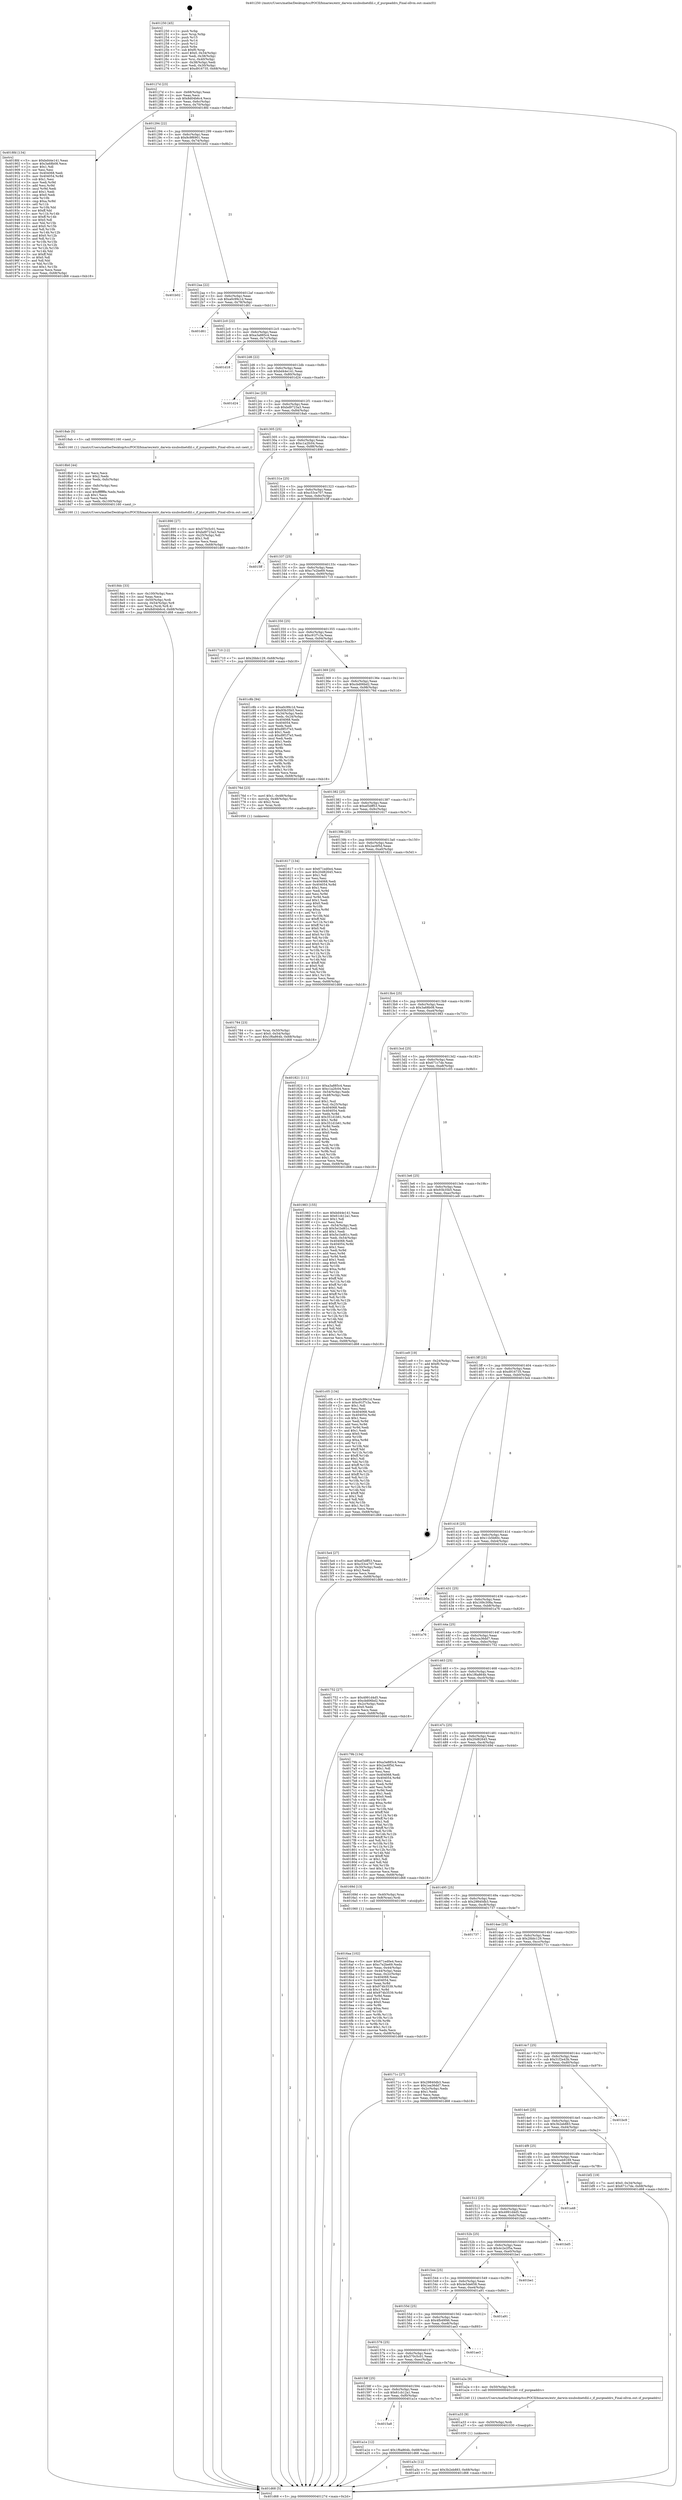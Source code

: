 digraph "0x401250" {
  label = "0x401250 (/mnt/c/Users/mathe/Desktop/tcc/POCII/binaries/extr_darwin-xnubsdnetdlil.c_if_purgeaddrs_Final-ollvm.out::main(0))"
  labelloc = "t"
  node[shape=record]

  Entry [label="",width=0.3,height=0.3,shape=circle,fillcolor=black,style=filled]
  "0x40127d" [label="{
     0x40127d [23]\l
     | [instrs]\l
     &nbsp;&nbsp;0x40127d \<+3\>: mov -0x68(%rbp),%eax\l
     &nbsp;&nbsp;0x401280 \<+2\>: mov %eax,%ecx\l
     &nbsp;&nbsp;0x401282 \<+6\>: sub $0x8d04b6c4,%ecx\l
     &nbsp;&nbsp;0x401288 \<+3\>: mov %eax,-0x6c(%rbp)\l
     &nbsp;&nbsp;0x40128b \<+3\>: mov %ecx,-0x70(%rbp)\l
     &nbsp;&nbsp;0x40128e \<+6\>: je 00000000004018fd \<main+0x6ad\>\l
  }"]
  "0x4018fd" [label="{
     0x4018fd [134]\l
     | [instrs]\l
     &nbsp;&nbsp;0x4018fd \<+5\>: mov $0xbd44e141,%eax\l
     &nbsp;&nbsp;0x401902 \<+5\>: mov $0x3a68b08,%ecx\l
     &nbsp;&nbsp;0x401907 \<+2\>: mov $0x1,%dl\l
     &nbsp;&nbsp;0x401909 \<+2\>: xor %esi,%esi\l
     &nbsp;&nbsp;0x40190b \<+7\>: mov 0x404068,%edi\l
     &nbsp;&nbsp;0x401912 \<+8\>: mov 0x404054,%r8d\l
     &nbsp;&nbsp;0x40191a \<+3\>: sub $0x1,%esi\l
     &nbsp;&nbsp;0x40191d \<+3\>: mov %edi,%r9d\l
     &nbsp;&nbsp;0x401920 \<+3\>: add %esi,%r9d\l
     &nbsp;&nbsp;0x401923 \<+4\>: imul %r9d,%edi\l
     &nbsp;&nbsp;0x401927 \<+3\>: and $0x1,%edi\l
     &nbsp;&nbsp;0x40192a \<+3\>: cmp $0x0,%edi\l
     &nbsp;&nbsp;0x40192d \<+4\>: sete %r10b\l
     &nbsp;&nbsp;0x401931 \<+4\>: cmp $0xa,%r8d\l
     &nbsp;&nbsp;0x401935 \<+4\>: setl %r11b\l
     &nbsp;&nbsp;0x401939 \<+3\>: mov %r10b,%bl\l
     &nbsp;&nbsp;0x40193c \<+3\>: xor $0xff,%bl\l
     &nbsp;&nbsp;0x40193f \<+3\>: mov %r11b,%r14b\l
     &nbsp;&nbsp;0x401942 \<+4\>: xor $0xff,%r14b\l
     &nbsp;&nbsp;0x401946 \<+3\>: xor $0x0,%dl\l
     &nbsp;&nbsp;0x401949 \<+3\>: mov %bl,%r15b\l
     &nbsp;&nbsp;0x40194c \<+4\>: and $0x0,%r15b\l
     &nbsp;&nbsp;0x401950 \<+3\>: and %dl,%r10b\l
     &nbsp;&nbsp;0x401953 \<+3\>: mov %r14b,%r12b\l
     &nbsp;&nbsp;0x401956 \<+4\>: and $0x0,%r12b\l
     &nbsp;&nbsp;0x40195a \<+3\>: and %dl,%r11b\l
     &nbsp;&nbsp;0x40195d \<+3\>: or %r10b,%r15b\l
     &nbsp;&nbsp;0x401960 \<+3\>: or %r11b,%r12b\l
     &nbsp;&nbsp;0x401963 \<+3\>: xor %r12b,%r15b\l
     &nbsp;&nbsp;0x401966 \<+3\>: or %r14b,%bl\l
     &nbsp;&nbsp;0x401969 \<+3\>: xor $0xff,%bl\l
     &nbsp;&nbsp;0x40196c \<+3\>: or $0x0,%dl\l
     &nbsp;&nbsp;0x40196f \<+2\>: and %dl,%bl\l
     &nbsp;&nbsp;0x401971 \<+3\>: or %bl,%r15b\l
     &nbsp;&nbsp;0x401974 \<+4\>: test $0x1,%r15b\l
     &nbsp;&nbsp;0x401978 \<+3\>: cmovne %ecx,%eax\l
     &nbsp;&nbsp;0x40197b \<+3\>: mov %eax,-0x68(%rbp)\l
     &nbsp;&nbsp;0x40197e \<+5\>: jmp 0000000000401d68 \<main+0xb18\>\l
  }"]
  "0x401294" [label="{
     0x401294 [22]\l
     | [instrs]\l
     &nbsp;&nbsp;0x401294 \<+5\>: jmp 0000000000401299 \<main+0x49\>\l
     &nbsp;&nbsp;0x401299 \<+3\>: mov -0x6c(%rbp),%eax\l
     &nbsp;&nbsp;0x40129c \<+5\>: sub $0x9c9f6901,%eax\l
     &nbsp;&nbsp;0x4012a1 \<+3\>: mov %eax,-0x74(%rbp)\l
     &nbsp;&nbsp;0x4012a4 \<+6\>: je 0000000000401b02 \<main+0x8b2\>\l
  }"]
  Exit [label="",width=0.3,height=0.3,shape=circle,fillcolor=black,style=filled,peripheries=2]
  "0x401b02" [label="{
     0x401b02\l
  }", style=dashed]
  "0x4012aa" [label="{
     0x4012aa [22]\l
     | [instrs]\l
     &nbsp;&nbsp;0x4012aa \<+5\>: jmp 00000000004012af \<main+0x5f\>\l
     &nbsp;&nbsp;0x4012af \<+3\>: mov -0x6c(%rbp),%eax\l
     &nbsp;&nbsp;0x4012b2 \<+5\>: sub $0xa0c99c1d,%eax\l
     &nbsp;&nbsp;0x4012b7 \<+3\>: mov %eax,-0x78(%rbp)\l
     &nbsp;&nbsp;0x4012ba \<+6\>: je 0000000000401d61 \<main+0xb11\>\l
  }"]
  "0x401a3c" [label="{
     0x401a3c [12]\l
     | [instrs]\l
     &nbsp;&nbsp;0x401a3c \<+7\>: movl $0x3b2eb883,-0x68(%rbp)\l
     &nbsp;&nbsp;0x401a43 \<+5\>: jmp 0000000000401d68 \<main+0xb18\>\l
  }"]
  "0x401d61" [label="{
     0x401d61\l
  }", style=dashed]
  "0x4012c0" [label="{
     0x4012c0 [22]\l
     | [instrs]\l
     &nbsp;&nbsp;0x4012c0 \<+5\>: jmp 00000000004012c5 \<main+0x75\>\l
     &nbsp;&nbsp;0x4012c5 \<+3\>: mov -0x6c(%rbp),%eax\l
     &nbsp;&nbsp;0x4012c8 \<+5\>: sub $0xa3a885c4,%eax\l
     &nbsp;&nbsp;0x4012cd \<+3\>: mov %eax,-0x7c(%rbp)\l
     &nbsp;&nbsp;0x4012d0 \<+6\>: je 0000000000401d18 \<main+0xac8\>\l
  }"]
  "0x401a33" [label="{
     0x401a33 [9]\l
     | [instrs]\l
     &nbsp;&nbsp;0x401a33 \<+4\>: mov -0x50(%rbp),%rdi\l
     &nbsp;&nbsp;0x401a37 \<+5\>: call 0000000000401030 \<free@plt\>\l
     | [calls]\l
     &nbsp;&nbsp;0x401030 \{1\} (unknown)\l
  }"]
  "0x401d18" [label="{
     0x401d18\l
  }", style=dashed]
  "0x4012d6" [label="{
     0x4012d6 [22]\l
     | [instrs]\l
     &nbsp;&nbsp;0x4012d6 \<+5\>: jmp 00000000004012db \<main+0x8b\>\l
     &nbsp;&nbsp;0x4012db \<+3\>: mov -0x6c(%rbp),%eax\l
     &nbsp;&nbsp;0x4012de \<+5\>: sub $0xbd44e141,%eax\l
     &nbsp;&nbsp;0x4012e3 \<+3\>: mov %eax,-0x80(%rbp)\l
     &nbsp;&nbsp;0x4012e6 \<+6\>: je 0000000000401d24 \<main+0xad4\>\l
  }"]
  "0x4015a8" [label="{
     0x4015a8\l
  }", style=dashed]
  "0x401d24" [label="{
     0x401d24\l
  }", style=dashed]
  "0x4012ec" [label="{
     0x4012ec [25]\l
     | [instrs]\l
     &nbsp;&nbsp;0x4012ec \<+5\>: jmp 00000000004012f1 \<main+0xa1\>\l
     &nbsp;&nbsp;0x4012f1 \<+3\>: mov -0x6c(%rbp),%eax\l
     &nbsp;&nbsp;0x4012f4 \<+5\>: sub $0xbd9723a3,%eax\l
     &nbsp;&nbsp;0x4012f9 \<+6\>: mov %eax,-0x84(%rbp)\l
     &nbsp;&nbsp;0x4012ff \<+6\>: je 00000000004018ab \<main+0x65b\>\l
  }"]
  "0x401a1e" [label="{
     0x401a1e [12]\l
     | [instrs]\l
     &nbsp;&nbsp;0x401a1e \<+7\>: movl $0x1f6a864b,-0x68(%rbp)\l
     &nbsp;&nbsp;0x401a25 \<+5\>: jmp 0000000000401d68 \<main+0xb18\>\l
  }"]
  "0x4018ab" [label="{
     0x4018ab [5]\l
     | [instrs]\l
     &nbsp;&nbsp;0x4018ab \<+5\>: call 0000000000401160 \<next_i\>\l
     | [calls]\l
     &nbsp;&nbsp;0x401160 \{1\} (/mnt/c/Users/mathe/Desktop/tcc/POCII/binaries/extr_darwin-xnubsdnetdlil.c_if_purgeaddrs_Final-ollvm.out::next_i)\l
  }"]
  "0x401305" [label="{
     0x401305 [25]\l
     | [instrs]\l
     &nbsp;&nbsp;0x401305 \<+5\>: jmp 000000000040130a \<main+0xba\>\l
     &nbsp;&nbsp;0x40130a \<+3\>: mov -0x6c(%rbp),%eax\l
     &nbsp;&nbsp;0x40130d \<+5\>: sub $0xc1a2fc04,%eax\l
     &nbsp;&nbsp;0x401312 \<+6\>: mov %eax,-0x88(%rbp)\l
     &nbsp;&nbsp;0x401318 \<+6\>: je 0000000000401890 \<main+0x640\>\l
  }"]
  "0x40158f" [label="{
     0x40158f [25]\l
     | [instrs]\l
     &nbsp;&nbsp;0x40158f \<+5\>: jmp 0000000000401594 \<main+0x344\>\l
     &nbsp;&nbsp;0x401594 \<+3\>: mov -0x6c(%rbp),%eax\l
     &nbsp;&nbsp;0x401597 \<+5\>: sub $0x61cb12a1,%eax\l
     &nbsp;&nbsp;0x40159c \<+6\>: mov %eax,-0xf0(%rbp)\l
     &nbsp;&nbsp;0x4015a2 \<+6\>: je 0000000000401a1e \<main+0x7ce\>\l
  }"]
  "0x401890" [label="{
     0x401890 [27]\l
     | [instrs]\l
     &nbsp;&nbsp;0x401890 \<+5\>: mov $0x570c5c01,%eax\l
     &nbsp;&nbsp;0x401895 \<+5\>: mov $0xbd9723a3,%ecx\l
     &nbsp;&nbsp;0x40189a \<+3\>: mov -0x25(%rbp),%dl\l
     &nbsp;&nbsp;0x40189d \<+3\>: test $0x1,%dl\l
     &nbsp;&nbsp;0x4018a0 \<+3\>: cmovne %ecx,%eax\l
     &nbsp;&nbsp;0x4018a3 \<+3\>: mov %eax,-0x68(%rbp)\l
     &nbsp;&nbsp;0x4018a6 \<+5\>: jmp 0000000000401d68 \<main+0xb18\>\l
  }"]
  "0x40131e" [label="{
     0x40131e [25]\l
     | [instrs]\l
     &nbsp;&nbsp;0x40131e \<+5\>: jmp 0000000000401323 \<main+0xd3\>\l
     &nbsp;&nbsp;0x401323 \<+3\>: mov -0x6c(%rbp),%eax\l
     &nbsp;&nbsp;0x401326 \<+5\>: sub $0xc53ce707,%eax\l
     &nbsp;&nbsp;0x40132b \<+6\>: mov %eax,-0x8c(%rbp)\l
     &nbsp;&nbsp;0x401331 \<+6\>: je 00000000004015ff \<main+0x3af\>\l
  }"]
  "0x401a2a" [label="{
     0x401a2a [9]\l
     | [instrs]\l
     &nbsp;&nbsp;0x401a2a \<+4\>: mov -0x50(%rbp),%rdi\l
     &nbsp;&nbsp;0x401a2e \<+5\>: call 0000000000401240 \<if_purgeaddrs\>\l
     | [calls]\l
     &nbsp;&nbsp;0x401240 \{1\} (/mnt/c/Users/mathe/Desktop/tcc/POCII/binaries/extr_darwin-xnubsdnetdlil.c_if_purgeaddrs_Final-ollvm.out::if_purgeaddrs)\l
  }"]
  "0x4015ff" [label="{
     0x4015ff\l
  }", style=dashed]
  "0x401337" [label="{
     0x401337 [25]\l
     | [instrs]\l
     &nbsp;&nbsp;0x401337 \<+5\>: jmp 000000000040133c \<main+0xec\>\l
     &nbsp;&nbsp;0x40133c \<+3\>: mov -0x6c(%rbp),%eax\l
     &nbsp;&nbsp;0x40133f \<+5\>: sub $0xc7e2be69,%eax\l
     &nbsp;&nbsp;0x401344 \<+6\>: mov %eax,-0x90(%rbp)\l
     &nbsp;&nbsp;0x40134a \<+6\>: je 0000000000401710 \<main+0x4c0\>\l
  }"]
  "0x401576" [label="{
     0x401576 [25]\l
     | [instrs]\l
     &nbsp;&nbsp;0x401576 \<+5\>: jmp 000000000040157b \<main+0x32b\>\l
     &nbsp;&nbsp;0x40157b \<+3\>: mov -0x6c(%rbp),%eax\l
     &nbsp;&nbsp;0x40157e \<+5\>: sub $0x570c5c01,%eax\l
     &nbsp;&nbsp;0x401583 \<+6\>: mov %eax,-0xec(%rbp)\l
     &nbsp;&nbsp;0x401589 \<+6\>: je 0000000000401a2a \<main+0x7da\>\l
  }"]
  "0x401710" [label="{
     0x401710 [12]\l
     | [instrs]\l
     &nbsp;&nbsp;0x401710 \<+7\>: movl $0x2fddc129,-0x68(%rbp)\l
     &nbsp;&nbsp;0x401717 \<+5\>: jmp 0000000000401d68 \<main+0xb18\>\l
  }"]
  "0x401350" [label="{
     0x401350 [25]\l
     | [instrs]\l
     &nbsp;&nbsp;0x401350 \<+5\>: jmp 0000000000401355 \<main+0x105\>\l
     &nbsp;&nbsp;0x401355 \<+3\>: mov -0x6c(%rbp),%eax\l
     &nbsp;&nbsp;0x401358 \<+5\>: sub $0xc91f7c3a,%eax\l
     &nbsp;&nbsp;0x40135d \<+6\>: mov %eax,-0x94(%rbp)\l
     &nbsp;&nbsp;0x401363 \<+6\>: je 0000000000401c8b \<main+0xa3b\>\l
  }"]
  "0x401ae3" [label="{
     0x401ae3\l
  }", style=dashed]
  "0x401c8b" [label="{
     0x401c8b [94]\l
     | [instrs]\l
     &nbsp;&nbsp;0x401c8b \<+5\>: mov $0xa0c99c1d,%eax\l
     &nbsp;&nbsp;0x401c90 \<+5\>: mov $0x93b35b5,%ecx\l
     &nbsp;&nbsp;0x401c95 \<+3\>: mov -0x34(%rbp),%edx\l
     &nbsp;&nbsp;0x401c98 \<+3\>: mov %edx,-0x24(%rbp)\l
     &nbsp;&nbsp;0x401c9b \<+7\>: mov 0x404068,%edx\l
     &nbsp;&nbsp;0x401ca2 \<+7\>: mov 0x404054,%esi\l
     &nbsp;&nbsp;0x401ca9 \<+2\>: mov %edx,%edi\l
     &nbsp;&nbsp;0x401cab \<+6\>: add $0xd9f1f7e3,%edi\l
     &nbsp;&nbsp;0x401cb1 \<+3\>: sub $0x1,%edi\l
     &nbsp;&nbsp;0x401cb4 \<+6\>: sub $0xd9f1f7e3,%edi\l
     &nbsp;&nbsp;0x401cba \<+3\>: imul %edi,%edx\l
     &nbsp;&nbsp;0x401cbd \<+3\>: and $0x1,%edx\l
     &nbsp;&nbsp;0x401cc0 \<+3\>: cmp $0x0,%edx\l
     &nbsp;&nbsp;0x401cc3 \<+4\>: sete %r8b\l
     &nbsp;&nbsp;0x401cc7 \<+3\>: cmp $0xa,%esi\l
     &nbsp;&nbsp;0x401cca \<+4\>: setl %r9b\l
     &nbsp;&nbsp;0x401cce \<+3\>: mov %r8b,%r10b\l
     &nbsp;&nbsp;0x401cd1 \<+3\>: and %r9b,%r10b\l
     &nbsp;&nbsp;0x401cd4 \<+3\>: xor %r9b,%r8b\l
     &nbsp;&nbsp;0x401cd7 \<+3\>: or %r8b,%r10b\l
     &nbsp;&nbsp;0x401cda \<+4\>: test $0x1,%r10b\l
     &nbsp;&nbsp;0x401cde \<+3\>: cmovne %ecx,%eax\l
     &nbsp;&nbsp;0x401ce1 \<+3\>: mov %eax,-0x68(%rbp)\l
     &nbsp;&nbsp;0x401ce4 \<+5\>: jmp 0000000000401d68 \<main+0xb18\>\l
  }"]
  "0x401369" [label="{
     0x401369 [25]\l
     | [instrs]\l
     &nbsp;&nbsp;0x401369 \<+5\>: jmp 000000000040136e \<main+0x11e\>\l
     &nbsp;&nbsp;0x40136e \<+3\>: mov -0x6c(%rbp),%eax\l
     &nbsp;&nbsp;0x401371 \<+5\>: sub $0xcbd06bd2,%eax\l
     &nbsp;&nbsp;0x401376 \<+6\>: mov %eax,-0x98(%rbp)\l
     &nbsp;&nbsp;0x40137c \<+6\>: je 000000000040176d \<main+0x51d\>\l
  }"]
  "0x40155d" [label="{
     0x40155d [25]\l
     | [instrs]\l
     &nbsp;&nbsp;0x40155d \<+5\>: jmp 0000000000401562 \<main+0x312\>\l
     &nbsp;&nbsp;0x401562 \<+3\>: mov -0x6c(%rbp),%eax\l
     &nbsp;&nbsp;0x401565 \<+5\>: sub $0x4fb49f46,%eax\l
     &nbsp;&nbsp;0x40156a \<+6\>: mov %eax,-0xe8(%rbp)\l
     &nbsp;&nbsp;0x401570 \<+6\>: je 0000000000401ae3 \<main+0x893\>\l
  }"]
  "0x40176d" [label="{
     0x40176d [23]\l
     | [instrs]\l
     &nbsp;&nbsp;0x40176d \<+7\>: movl $0x1,-0x48(%rbp)\l
     &nbsp;&nbsp;0x401774 \<+4\>: movslq -0x48(%rbp),%rax\l
     &nbsp;&nbsp;0x401778 \<+4\>: shl $0x2,%rax\l
     &nbsp;&nbsp;0x40177c \<+3\>: mov %rax,%rdi\l
     &nbsp;&nbsp;0x40177f \<+5\>: call 0000000000401050 \<malloc@plt\>\l
     | [calls]\l
     &nbsp;&nbsp;0x401050 \{1\} (unknown)\l
  }"]
  "0x401382" [label="{
     0x401382 [25]\l
     | [instrs]\l
     &nbsp;&nbsp;0x401382 \<+5\>: jmp 0000000000401387 \<main+0x137\>\l
     &nbsp;&nbsp;0x401387 \<+3\>: mov -0x6c(%rbp),%eax\l
     &nbsp;&nbsp;0x40138a \<+5\>: sub $0xef3dff53,%eax\l
     &nbsp;&nbsp;0x40138f \<+6\>: mov %eax,-0x9c(%rbp)\l
     &nbsp;&nbsp;0x401395 \<+6\>: je 0000000000401617 \<main+0x3c7\>\l
  }"]
  "0x401a91" [label="{
     0x401a91\l
  }", style=dashed]
  "0x401617" [label="{
     0x401617 [134]\l
     | [instrs]\l
     &nbsp;&nbsp;0x401617 \<+5\>: mov $0x671ed0e4,%eax\l
     &nbsp;&nbsp;0x40161c \<+5\>: mov $0x20d82645,%ecx\l
     &nbsp;&nbsp;0x401621 \<+2\>: mov $0x1,%dl\l
     &nbsp;&nbsp;0x401623 \<+2\>: xor %esi,%esi\l
     &nbsp;&nbsp;0x401625 \<+7\>: mov 0x404068,%edi\l
     &nbsp;&nbsp;0x40162c \<+8\>: mov 0x404054,%r8d\l
     &nbsp;&nbsp;0x401634 \<+3\>: sub $0x1,%esi\l
     &nbsp;&nbsp;0x401637 \<+3\>: mov %edi,%r9d\l
     &nbsp;&nbsp;0x40163a \<+3\>: add %esi,%r9d\l
     &nbsp;&nbsp;0x40163d \<+4\>: imul %r9d,%edi\l
     &nbsp;&nbsp;0x401641 \<+3\>: and $0x1,%edi\l
     &nbsp;&nbsp;0x401644 \<+3\>: cmp $0x0,%edi\l
     &nbsp;&nbsp;0x401647 \<+4\>: sete %r10b\l
     &nbsp;&nbsp;0x40164b \<+4\>: cmp $0xa,%r8d\l
     &nbsp;&nbsp;0x40164f \<+4\>: setl %r11b\l
     &nbsp;&nbsp;0x401653 \<+3\>: mov %r10b,%bl\l
     &nbsp;&nbsp;0x401656 \<+3\>: xor $0xff,%bl\l
     &nbsp;&nbsp;0x401659 \<+3\>: mov %r11b,%r14b\l
     &nbsp;&nbsp;0x40165c \<+4\>: xor $0xff,%r14b\l
     &nbsp;&nbsp;0x401660 \<+3\>: xor $0x0,%dl\l
     &nbsp;&nbsp;0x401663 \<+3\>: mov %bl,%r15b\l
     &nbsp;&nbsp;0x401666 \<+4\>: and $0x0,%r15b\l
     &nbsp;&nbsp;0x40166a \<+3\>: and %dl,%r10b\l
     &nbsp;&nbsp;0x40166d \<+3\>: mov %r14b,%r12b\l
     &nbsp;&nbsp;0x401670 \<+4\>: and $0x0,%r12b\l
     &nbsp;&nbsp;0x401674 \<+3\>: and %dl,%r11b\l
     &nbsp;&nbsp;0x401677 \<+3\>: or %r10b,%r15b\l
     &nbsp;&nbsp;0x40167a \<+3\>: or %r11b,%r12b\l
     &nbsp;&nbsp;0x40167d \<+3\>: xor %r12b,%r15b\l
     &nbsp;&nbsp;0x401680 \<+3\>: or %r14b,%bl\l
     &nbsp;&nbsp;0x401683 \<+3\>: xor $0xff,%bl\l
     &nbsp;&nbsp;0x401686 \<+3\>: or $0x0,%dl\l
     &nbsp;&nbsp;0x401689 \<+2\>: and %dl,%bl\l
     &nbsp;&nbsp;0x40168b \<+3\>: or %bl,%r15b\l
     &nbsp;&nbsp;0x40168e \<+4\>: test $0x1,%r15b\l
     &nbsp;&nbsp;0x401692 \<+3\>: cmovne %ecx,%eax\l
     &nbsp;&nbsp;0x401695 \<+3\>: mov %eax,-0x68(%rbp)\l
     &nbsp;&nbsp;0x401698 \<+5\>: jmp 0000000000401d68 \<main+0xb18\>\l
  }"]
  "0x40139b" [label="{
     0x40139b [25]\l
     | [instrs]\l
     &nbsp;&nbsp;0x40139b \<+5\>: jmp 00000000004013a0 \<main+0x150\>\l
     &nbsp;&nbsp;0x4013a0 \<+3\>: mov -0x6c(%rbp),%eax\l
     &nbsp;&nbsp;0x4013a3 \<+5\>: sub $0x2ac6f5d,%eax\l
     &nbsp;&nbsp;0x4013a8 \<+6\>: mov %eax,-0xa0(%rbp)\l
     &nbsp;&nbsp;0x4013ae \<+6\>: je 0000000000401821 \<main+0x5d1\>\l
  }"]
  "0x401544" [label="{
     0x401544 [25]\l
     | [instrs]\l
     &nbsp;&nbsp;0x401544 \<+5\>: jmp 0000000000401549 \<main+0x2f9\>\l
     &nbsp;&nbsp;0x401549 \<+3\>: mov -0x6c(%rbp),%eax\l
     &nbsp;&nbsp;0x40154c \<+5\>: sub $0x4e5de658,%eax\l
     &nbsp;&nbsp;0x401551 \<+6\>: mov %eax,-0xe4(%rbp)\l
     &nbsp;&nbsp;0x401557 \<+6\>: je 0000000000401a91 \<main+0x841\>\l
  }"]
  "0x401821" [label="{
     0x401821 [111]\l
     | [instrs]\l
     &nbsp;&nbsp;0x401821 \<+5\>: mov $0xa3a885c4,%eax\l
     &nbsp;&nbsp;0x401826 \<+5\>: mov $0xc1a2fc04,%ecx\l
     &nbsp;&nbsp;0x40182b \<+3\>: mov -0x54(%rbp),%edx\l
     &nbsp;&nbsp;0x40182e \<+3\>: cmp -0x48(%rbp),%edx\l
     &nbsp;&nbsp;0x401831 \<+4\>: setl %sil\l
     &nbsp;&nbsp;0x401835 \<+4\>: and $0x1,%sil\l
     &nbsp;&nbsp;0x401839 \<+4\>: mov %sil,-0x25(%rbp)\l
     &nbsp;&nbsp;0x40183d \<+7\>: mov 0x404068,%edx\l
     &nbsp;&nbsp;0x401844 \<+7\>: mov 0x404054,%edi\l
     &nbsp;&nbsp;0x40184b \<+3\>: mov %edx,%r8d\l
     &nbsp;&nbsp;0x40184e \<+7\>: add $0x351d1b61,%r8d\l
     &nbsp;&nbsp;0x401855 \<+4\>: sub $0x1,%r8d\l
     &nbsp;&nbsp;0x401859 \<+7\>: sub $0x351d1b61,%r8d\l
     &nbsp;&nbsp;0x401860 \<+4\>: imul %r8d,%edx\l
     &nbsp;&nbsp;0x401864 \<+3\>: and $0x1,%edx\l
     &nbsp;&nbsp;0x401867 \<+3\>: cmp $0x0,%edx\l
     &nbsp;&nbsp;0x40186a \<+4\>: sete %sil\l
     &nbsp;&nbsp;0x40186e \<+3\>: cmp $0xa,%edi\l
     &nbsp;&nbsp;0x401871 \<+4\>: setl %r9b\l
     &nbsp;&nbsp;0x401875 \<+3\>: mov %sil,%r10b\l
     &nbsp;&nbsp;0x401878 \<+3\>: and %r9b,%r10b\l
     &nbsp;&nbsp;0x40187b \<+3\>: xor %r9b,%sil\l
     &nbsp;&nbsp;0x40187e \<+3\>: or %sil,%r10b\l
     &nbsp;&nbsp;0x401881 \<+4\>: test $0x1,%r10b\l
     &nbsp;&nbsp;0x401885 \<+3\>: cmovne %ecx,%eax\l
     &nbsp;&nbsp;0x401888 \<+3\>: mov %eax,-0x68(%rbp)\l
     &nbsp;&nbsp;0x40188b \<+5\>: jmp 0000000000401d68 \<main+0xb18\>\l
  }"]
  "0x4013b4" [label="{
     0x4013b4 [25]\l
     | [instrs]\l
     &nbsp;&nbsp;0x4013b4 \<+5\>: jmp 00000000004013b9 \<main+0x169\>\l
     &nbsp;&nbsp;0x4013b9 \<+3\>: mov -0x6c(%rbp),%eax\l
     &nbsp;&nbsp;0x4013bc \<+5\>: sub $0x3a68b08,%eax\l
     &nbsp;&nbsp;0x4013c1 \<+6\>: mov %eax,-0xa4(%rbp)\l
     &nbsp;&nbsp;0x4013c7 \<+6\>: je 0000000000401983 \<main+0x733\>\l
  }"]
  "0x401be1" [label="{
     0x401be1\l
  }", style=dashed]
  "0x401983" [label="{
     0x401983 [155]\l
     | [instrs]\l
     &nbsp;&nbsp;0x401983 \<+5\>: mov $0xbd44e141,%eax\l
     &nbsp;&nbsp;0x401988 \<+5\>: mov $0x61cb12a1,%ecx\l
     &nbsp;&nbsp;0x40198d \<+2\>: mov $0x1,%dl\l
     &nbsp;&nbsp;0x40198f \<+2\>: xor %esi,%esi\l
     &nbsp;&nbsp;0x401991 \<+3\>: mov -0x54(%rbp),%edi\l
     &nbsp;&nbsp;0x401994 \<+6\>: sub $0x5e1bd61c,%edi\l
     &nbsp;&nbsp;0x40199a \<+3\>: add $0x1,%edi\l
     &nbsp;&nbsp;0x40199d \<+6\>: add $0x5e1bd61c,%edi\l
     &nbsp;&nbsp;0x4019a3 \<+3\>: mov %edi,-0x54(%rbp)\l
     &nbsp;&nbsp;0x4019a6 \<+7\>: mov 0x404068,%edi\l
     &nbsp;&nbsp;0x4019ad \<+8\>: mov 0x404054,%r8d\l
     &nbsp;&nbsp;0x4019b5 \<+3\>: sub $0x1,%esi\l
     &nbsp;&nbsp;0x4019b8 \<+3\>: mov %edi,%r9d\l
     &nbsp;&nbsp;0x4019bb \<+3\>: add %esi,%r9d\l
     &nbsp;&nbsp;0x4019be \<+4\>: imul %r9d,%edi\l
     &nbsp;&nbsp;0x4019c2 \<+3\>: and $0x1,%edi\l
     &nbsp;&nbsp;0x4019c5 \<+3\>: cmp $0x0,%edi\l
     &nbsp;&nbsp;0x4019c8 \<+4\>: sete %r10b\l
     &nbsp;&nbsp;0x4019cc \<+4\>: cmp $0xa,%r8d\l
     &nbsp;&nbsp;0x4019d0 \<+4\>: setl %r11b\l
     &nbsp;&nbsp;0x4019d4 \<+3\>: mov %r10b,%bl\l
     &nbsp;&nbsp;0x4019d7 \<+3\>: xor $0xff,%bl\l
     &nbsp;&nbsp;0x4019da \<+3\>: mov %r11b,%r14b\l
     &nbsp;&nbsp;0x4019dd \<+4\>: xor $0xff,%r14b\l
     &nbsp;&nbsp;0x4019e1 \<+3\>: xor $0x1,%dl\l
     &nbsp;&nbsp;0x4019e4 \<+3\>: mov %bl,%r15b\l
     &nbsp;&nbsp;0x4019e7 \<+4\>: and $0xff,%r15b\l
     &nbsp;&nbsp;0x4019eb \<+3\>: and %dl,%r10b\l
     &nbsp;&nbsp;0x4019ee \<+3\>: mov %r14b,%r12b\l
     &nbsp;&nbsp;0x4019f1 \<+4\>: and $0xff,%r12b\l
     &nbsp;&nbsp;0x4019f5 \<+3\>: and %dl,%r11b\l
     &nbsp;&nbsp;0x4019f8 \<+3\>: or %r10b,%r15b\l
     &nbsp;&nbsp;0x4019fb \<+3\>: or %r11b,%r12b\l
     &nbsp;&nbsp;0x4019fe \<+3\>: xor %r12b,%r15b\l
     &nbsp;&nbsp;0x401a01 \<+3\>: or %r14b,%bl\l
     &nbsp;&nbsp;0x401a04 \<+3\>: xor $0xff,%bl\l
     &nbsp;&nbsp;0x401a07 \<+3\>: or $0x1,%dl\l
     &nbsp;&nbsp;0x401a0a \<+2\>: and %dl,%bl\l
     &nbsp;&nbsp;0x401a0c \<+3\>: or %bl,%r15b\l
     &nbsp;&nbsp;0x401a0f \<+4\>: test $0x1,%r15b\l
     &nbsp;&nbsp;0x401a13 \<+3\>: cmovne %ecx,%eax\l
     &nbsp;&nbsp;0x401a16 \<+3\>: mov %eax,-0x68(%rbp)\l
     &nbsp;&nbsp;0x401a19 \<+5\>: jmp 0000000000401d68 \<main+0xb18\>\l
  }"]
  "0x4013cd" [label="{
     0x4013cd [25]\l
     | [instrs]\l
     &nbsp;&nbsp;0x4013cd \<+5\>: jmp 00000000004013d2 \<main+0x182\>\l
     &nbsp;&nbsp;0x4013d2 \<+3\>: mov -0x6c(%rbp),%eax\l
     &nbsp;&nbsp;0x4013d5 \<+5\>: sub $0x671c7de,%eax\l
     &nbsp;&nbsp;0x4013da \<+6\>: mov %eax,-0xa8(%rbp)\l
     &nbsp;&nbsp;0x4013e0 \<+6\>: je 0000000000401c05 \<main+0x9b5\>\l
  }"]
  "0x40152b" [label="{
     0x40152b [25]\l
     | [instrs]\l
     &nbsp;&nbsp;0x40152b \<+5\>: jmp 0000000000401530 \<main+0x2e0\>\l
     &nbsp;&nbsp;0x401530 \<+3\>: mov -0x6c(%rbp),%eax\l
     &nbsp;&nbsp;0x401533 \<+5\>: sub $0x4c2e2f5a,%eax\l
     &nbsp;&nbsp;0x401538 \<+6\>: mov %eax,-0xe0(%rbp)\l
     &nbsp;&nbsp;0x40153e \<+6\>: je 0000000000401be1 \<main+0x991\>\l
  }"]
  "0x401c05" [label="{
     0x401c05 [134]\l
     | [instrs]\l
     &nbsp;&nbsp;0x401c05 \<+5\>: mov $0xa0c99c1d,%eax\l
     &nbsp;&nbsp;0x401c0a \<+5\>: mov $0xc91f7c3a,%ecx\l
     &nbsp;&nbsp;0x401c0f \<+2\>: mov $0x1,%dl\l
     &nbsp;&nbsp;0x401c11 \<+2\>: xor %esi,%esi\l
     &nbsp;&nbsp;0x401c13 \<+7\>: mov 0x404068,%edi\l
     &nbsp;&nbsp;0x401c1a \<+8\>: mov 0x404054,%r8d\l
     &nbsp;&nbsp;0x401c22 \<+3\>: sub $0x1,%esi\l
     &nbsp;&nbsp;0x401c25 \<+3\>: mov %edi,%r9d\l
     &nbsp;&nbsp;0x401c28 \<+3\>: add %esi,%r9d\l
     &nbsp;&nbsp;0x401c2b \<+4\>: imul %r9d,%edi\l
     &nbsp;&nbsp;0x401c2f \<+3\>: and $0x1,%edi\l
     &nbsp;&nbsp;0x401c32 \<+3\>: cmp $0x0,%edi\l
     &nbsp;&nbsp;0x401c35 \<+4\>: sete %r10b\l
     &nbsp;&nbsp;0x401c39 \<+4\>: cmp $0xa,%r8d\l
     &nbsp;&nbsp;0x401c3d \<+4\>: setl %r11b\l
     &nbsp;&nbsp;0x401c41 \<+3\>: mov %r10b,%bl\l
     &nbsp;&nbsp;0x401c44 \<+3\>: xor $0xff,%bl\l
     &nbsp;&nbsp;0x401c47 \<+3\>: mov %r11b,%r14b\l
     &nbsp;&nbsp;0x401c4a \<+4\>: xor $0xff,%r14b\l
     &nbsp;&nbsp;0x401c4e \<+3\>: xor $0x1,%dl\l
     &nbsp;&nbsp;0x401c51 \<+3\>: mov %bl,%r15b\l
     &nbsp;&nbsp;0x401c54 \<+4\>: and $0xff,%r15b\l
     &nbsp;&nbsp;0x401c58 \<+3\>: and %dl,%r10b\l
     &nbsp;&nbsp;0x401c5b \<+3\>: mov %r14b,%r12b\l
     &nbsp;&nbsp;0x401c5e \<+4\>: and $0xff,%r12b\l
     &nbsp;&nbsp;0x401c62 \<+3\>: and %dl,%r11b\l
     &nbsp;&nbsp;0x401c65 \<+3\>: or %r10b,%r15b\l
     &nbsp;&nbsp;0x401c68 \<+3\>: or %r11b,%r12b\l
     &nbsp;&nbsp;0x401c6b \<+3\>: xor %r12b,%r15b\l
     &nbsp;&nbsp;0x401c6e \<+3\>: or %r14b,%bl\l
     &nbsp;&nbsp;0x401c71 \<+3\>: xor $0xff,%bl\l
     &nbsp;&nbsp;0x401c74 \<+3\>: or $0x1,%dl\l
     &nbsp;&nbsp;0x401c77 \<+2\>: and %dl,%bl\l
     &nbsp;&nbsp;0x401c79 \<+3\>: or %bl,%r15b\l
     &nbsp;&nbsp;0x401c7c \<+4\>: test $0x1,%r15b\l
     &nbsp;&nbsp;0x401c80 \<+3\>: cmovne %ecx,%eax\l
     &nbsp;&nbsp;0x401c83 \<+3\>: mov %eax,-0x68(%rbp)\l
     &nbsp;&nbsp;0x401c86 \<+5\>: jmp 0000000000401d68 \<main+0xb18\>\l
  }"]
  "0x4013e6" [label="{
     0x4013e6 [25]\l
     | [instrs]\l
     &nbsp;&nbsp;0x4013e6 \<+5\>: jmp 00000000004013eb \<main+0x19b\>\l
     &nbsp;&nbsp;0x4013eb \<+3\>: mov -0x6c(%rbp),%eax\l
     &nbsp;&nbsp;0x4013ee \<+5\>: sub $0x93b35b5,%eax\l
     &nbsp;&nbsp;0x4013f3 \<+6\>: mov %eax,-0xac(%rbp)\l
     &nbsp;&nbsp;0x4013f9 \<+6\>: je 0000000000401ce9 \<main+0xa99\>\l
  }"]
  "0x401bd5" [label="{
     0x401bd5\l
  }", style=dashed]
  "0x401ce9" [label="{
     0x401ce9 [19]\l
     | [instrs]\l
     &nbsp;&nbsp;0x401ce9 \<+3\>: mov -0x24(%rbp),%eax\l
     &nbsp;&nbsp;0x401cec \<+7\>: add $0xf0,%rsp\l
     &nbsp;&nbsp;0x401cf3 \<+1\>: pop %rbx\l
     &nbsp;&nbsp;0x401cf4 \<+2\>: pop %r12\l
     &nbsp;&nbsp;0x401cf6 \<+2\>: pop %r14\l
     &nbsp;&nbsp;0x401cf8 \<+2\>: pop %r15\l
     &nbsp;&nbsp;0x401cfa \<+1\>: pop %rbp\l
     &nbsp;&nbsp;0x401cfb \<+1\>: ret\l
  }"]
  "0x4013ff" [label="{
     0x4013ff [25]\l
     | [instrs]\l
     &nbsp;&nbsp;0x4013ff \<+5\>: jmp 0000000000401404 \<main+0x1b4\>\l
     &nbsp;&nbsp;0x401404 \<+3\>: mov -0x6c(%rbp),%eax\l
     &nbsp;&nbsp;0x401407 \<+5\>: sub $0xd916735,%eax\l
     &nbsp;&nbsp;0x40140c \<+6\>: mov %eax,-0xb0(%rbp)\l
     &nbsp;&nbsp;0x401412 \<+6\>: je 00000000004015e4 \<main+0x394\>\l
  }"]
  "0x401512" [label="{
     0x401512 [25]\l
     | [instrs]\l
     &nbsp;&nbsp;0x401512 \<+5\>: jmp 0000000000401517 \<main+0x2c7\>\l
     &nbsp;&nbsp;0x401517 \<+3\>: mov -0x6c(%rbp),%eax\l
     &nbsp;&nbsp;0x40151a \<+5\>: sub $0x4991d4d5,%eax\l
     &nbsp;&nbsp;0x40151f \<+6\>: mov %eax,-0xdc(%rbp)\l
     &nbsp;&nbsp;0x401525 \<+6\>: je 0000000000401bd5 \<main+0x985\>\l
  }"]
  "0x4015e4" [label="{
     0x4015e4 [27]\l
     | [instrs]\l
     &nbsp;&nbsp;0x4015e4 \<+5\>: mov $0xef3dff53,%eax\l
     &nbsp;&nbsp;0x4015e9 \<+5\>: mov $0xc53ce707,%ecx\l
     &nbsp;&nbsp;0x4015ee \<+3\>: mov -0x30(%rbp),%edx\l
     &nbsp;&nbsp;0x4015f1 \<+3\>: cmp $0x2,%edx\l
     &nbsp;&nbsp;0x4015f4 \<+3\>: cmovne %ecx,%eax\l
     &nbsp;&nbsp;0x4015f7 \<+3\>: mov %eax,-0x68(%rbp)\l
     &nbsp;&nbsp;0x4015fa \<+5\>: jmp 0000000000401d68 \<main+0xb18\>\l
  }"]
  "0x401418" [label="{
     0x401418 [25]\l
     | [instrs]\l
     &nbsp;&nbsp;0x401418 \<+5\>: jmp 000000000040141d \<main+0x1cd\>\l
     &nbsp;&nbsp;0x40141d \<+3\>: mov -0x6c(%rbp),%eax\l
     &nbsp;&nbsp;0x401420 \<+5\>: sub $0x11b5b60c,%eax\l
     &nbsp;&nbsp;0x401425 \<+6\>: mov %eax,-0xb4(%rbp)\l
     &nbsp;&nbsp;0x40142b \<+6\>: je 0000000000401b5a \<main+0x90a\>\l
  }"]
  "0x401d68" [label="{
     0x401d68 [5]\l
     | [instrs]\l
     &nbsp;&nbsp;0x401d68 \<+5\>: jmp 000000000040127d \<main+0x2d\>\l
  }"]
  "0x401250" [label="{
     0x401250 [45]\l
     | [instrs]\l
     &nbsp;&nbsp;0x401250 \<+1\>: push %rbp\l
     &nbsp;&nbsp;0x401251 \<+3\>: mov %rsp,%rbp\l
     &nbsp;&nbsp;0x401254 \<+2\>: push %r15\l
     &nbsp;&nbsp;0x401256 \<+2\>: push %r14\l
     &nbsp;&nbsp;0x401258 \<+2\>: push %r12\l
     &nbsp;&nbsp;0x40125a \<+1\>: push %rbx\l
     &nbsp;&nbsp;0x40125b \<+7\>: sub $0xf0,%rsp\l
     &nbsp;&nbsp;0x401262 \<+7\>: movl $0x0,-0x34(%rbp)\l
     &nbsp;&nbsp;0x401269 \<+3\>: mov %edi,-0x38(%rbp)\l
     &nbsp;&nbsp;0x40126c \<+4\>: mov %rsi,-0x40(%rbp)\l
     &nbsp;&nbsp;0x401270 \<+3\>: mov -0x38(%rbp),%edi\l
     &nbsp;&nbsp;0x401273 \<+3\>: mov %edi,-0x30(%rbp)\l
     &nbsp;&nbsp;0x401276 \<+7\>: movl $0xd916735,-0x68(%rbp)\l
  }"]
  "0x401a48" [label="{
     0x401a48\l
  }", style=dashed]
  "0x401b5a" [label="{
     0x401b5a\l
  }", style=dashed]
  "0x401431" [label="{
     0x401431 [25]\l
     | [instrs]\l
     &nbsp;&nbsp;0x401431 \<+5\>: jmp 0000000000401436 \<main+0x1e6\>\l
     &nbsp;&nbsp;0x401436 \<+3\>: mov -0x6c(%rbp),%eax\l
     &nbsp;&nbsp;0x401439 \<+5\>: sub $0x169c308a,%eax\l
     &nbsp;&nbsp;0x40143e \<+6\>: mov %eax,-0xb8(%rbp)\l
     &nbsp;&nbsp;0x401444 \<+6\>: je 0000000000401a76 \<main+0x826\>\l
  }"]
  "0x4014f9" [label="{
     0x4014f9 [25]\l
     | [instrs]\l
     &nbsp;&nbsp;0x4014f9 \<+5\>: jmp 00000000004014fe \<main+0x2ae\>\l
     &nbsp;&nbsp;0x4014fe \<+3\>: mov -0x6c(%rbp),%eax\l
     &nbsp;&nbsp;0x401501 \<+5\>: sub $0x3ceb9169,%eax\l
     &nbsp;&nbsp;0x401506 \<+6\>: mov %eax,-0xd8(%rbp)\l
     &nbsp;&nbsp;0x40150c \<+6\>: je 0000000000401a48 \<main+0x7f8\>\l
  }"]
  "0x401a76" [label="{
     0x401a76\l
  }", style=dashed]
  "0x40144a" [label="{
     0x40144a [25]\l
     | [instrs]\l
     &nbsp;&nbsp;0x40144a \<+5\>: jmp 000000000040144f \<main+0x1ff\>\l
     &nbsp;&nbsp;0x40144f \<+3\>: mov -0x6c(%rbp),%eax\l
     &nbsp;&nbsp;0x401452 \<+5\>: sub $0x1ea36dd7,%eax\l
     &nbsp;&nbsp;0x401457 \<+6\>: mov %eax,-0xbc(%rbp)\l
     &nbsp;&nbsp;0x40145d \<+6\>: je 0000000000401752 \<main+0x502\>\l
  }"]
  "0x401bf2" [label="{
     0x401bf2 [19]\l
     | [instrs]\l
     &nbsp;&nbsp;0x401bf2 \<+7\>: movl $0x0,-0x34(%rbp)\l
     &nbsp;&nbsp;0x401bf9 \<+7\>: movl $0x671c7de,-0x68(%rbp)\l
     &nbsp;&nbsp;0x401c00 \<+5\>: jmp 0000000000401d68 \<main+0xb18\>\l
  }"]
  "0x401752" [label="{
     0x401752 [27]\l
     | [instrs]\l
     &nbsp;&nbsp;0x401752 \<+5\>: mov $0x4991d4d5,%eax\l
     &nbsp;&nbsp;0x401757 \<+5\>: mov $0xcbd06bd2,%ecx\l
     &nbsp;&nbsp;0x40175c \<+3\>: mov -0x2c(%rbp),%edx\l
     &nbsp;&nbsp;0x40175f \<+3\>: cmp $0x0,%edx\l
     &nbsp;&nbsp;0x401762 \<+3\>: cmove %ecx,%eax\l
     &nbsp;&nbsp;0x401765 \<+3\>: mov %eax,-0x68(%rbp)\l
     &nbsp;&nbsp;0x401768 \<+5\>: jmp 0000000000401d68 \<main+0xb18\>\l
  }"]
  "0x401463" [label="{
     0x401463 [25]\l
     | [instrs]\l
     &nbsp;&nbsp;0x401463 \<+5\>: jmp 0000000000401468 \<main+0x218\>\l
     &nbsp;&nbsp;0x401468 \<+3\>: mov -0x6c(%rbp),%eax\l
     &nbsp;&nbsp;0x40146b \<+5\>: sub $0x1f6a864b,%eax\l
     &nbsp;&nbsp;0x401470 \<+6\>: mov %eax,-0xc0(%rbp)\l
     &nbsp;&nbsp;0x401476 \<+6\>: je 000000000040179b \<main+0x54b\>\l
  }"]
  "0x4014e0" [label="{
     0x4014e0 [25]\l
     | [instrs]\l
     &nbsp;&nbsp;0x4014e0 \<+5\>: jmp 00000000004014e5 \<main+0x295\>\l
     &nbsp;&nbsp;0x4014e5 \<+3\>: mov -0x6c(%rbp),%eax\l
     &nbsp;&nbsp;0x4014e8 \<+5\>: sub $0x3b2eb883,%eax\l
     &nbsp;&nbsp;0x4014ed \<+6\>: mov %eax,-0xd4(%rbp)\l
     &nbsp;&nbsp;0x4014f3 \<+6\>: je 0000000000401bf2 \<main+0x9a2\>\l
  }"]
  "0x40179b" [label="{
     0x40179b [134]\l
     | [instrs]\l
     &nbsp;&nbsp;0x40179b \<+5\>: mov $0xa3a885c4,%eax\l
     &nbsp;&nbsp;0x4017a0 \<+5\>: mov $0x2ac6f5d,%ecx\l
     &nbsp;&nbsp;0x4017a5 \<+2\>: mov $0x1,%dl\l
     &nbsp;&nbsp;0x4017a7 \<+2\>: xor %esi,%esi\l
     &nbsp;&nbsp;0x4017a9 \<+7\>: mov 0x404068,%edi\l
     &nbsp;&nbsp;0x4017b0 \<+8\>: mov 0x404054,%r8d\l
     &nbsp;&nbsp;0x4017b8 \<+3\>: sub $0x1,%esi\l
     &nbsp;&nbsp;0x4017bb \<+3\>: mov %edi,%r9d\l
     &nbsp;&nbsp;0x4017be \<+3\>: add %esi,%r9d\l
     &nbsp;&nbsp;0x4017c1 \<+4\>: imul %r9d,%edi\l
     &nbsp;&nbsp;0x4017c5 \<+3\>: and $0x1,%edi\l
     &nbsp;&nbsp;0x4017c8 \<+3\>: cmp $0x0,%edi\l
     &nbsp;&nbsp;0x4017cb \<+4\>: sete %r10b\l
     &nbsp;&nbsp;0x4017cf \<+4\>: cmp $0xa,%r8d\l
     &nbsp;&nbsp;0x4017d3 \<+4\>: setl %r11b\l
     &nbsp;&nbsp;0x4017d7 \<+3\>: mov %r10b,%bl\l
     &nbsp;&nbsp;0x4017da \<+3\>: xor $0xff,%bl\l
     &nbsp;&nbsp;0x4017dd \<+3\>: mov %r11b,%r14b\l
     &nbsp;&nbsp;0x4017e0 \<+4\>: xor $0xff,%r14b\l
     &nbsp;&nbsp;0x4017e4 \<+3\>: xor $0x1,%dl\l
     &nbsp;&nbsp;0x4017e7 \<+3\>: mov %bl,%r15b\l
     &nbsp;&nbsp;0x4017ea \<+4\>: and $0xff,%r15b\l
     &nbsp;&nbsp;0x4017ee \<+3\>: and %dl,%r10b\l
     &nbsp;&nbsp;0x4017f1 \<+3\>: mov %r14b,%r12b\l
     &nbsp;&nbsp;0x4017f4 \<+4\>: and $0xff,%r12b\l
     &nbsp;&nbsp;0x4017f8 \<+3\>: and %dl,%r11b\l
     &nbsp;&nbsp;0x4017fb \<+3\>: or %r10b,%r15b\l
     &nbsp;&nbsp;0x4017fe \<+3\>: or %r11b,%r12b\l
     &nbsp;&nbsp;0x401801 \<+3\>: xor %r12b,%r15b\l
     &nbsp;&nbsp;0x401804 \<+3\>: or %r14b,%bl\l
     &nbsp;&nbsp;0x401807 \<+3\>: xor $0xff,%bl\l
     &nbsp;&nbsp;0x40180a \<+3\>: or $0x1,%dl\l
     &nbsp;&nbsp;0x40180d \<+2\>: and %dl,%bl\l
     &nbsp;&nbsp;0x40180f \<+3\>: or %bl,%r15b\l
     &nbsp;&nbsp;0x401812 \<+4\>: test $0x1,%r15b\l
     &nbsp;&nbsp;0x401816 \<+3\>: cmovne %ecx,%eax\l
     &nbsp;&nbsp;0x401819 \<+3\>: mov %eax,-0x68(%rbp)\l
     &nbsp;&nbsp;0x40181c \<+5\>: jmp 0000000000401d68 \<main+0xb18\>\l
  }"]
  "0x40147c" [label="{
     0x40147c [25]\l
     | [instrs]\l
     &nbsp;&nbsp;0x40147c \<+5\>: jmp 0000000000401481 \<main+0x231\>\l
     &nbsp;&nbsp;0x401481 \<+3\>: mov -0x6c(%rbp),%eax\l
     &nbsp;&nbsp;0x401484 \<+5\>: sub $0x20d82645,%eax\l
     &nbsp;&nbsp;0x401489 \<+6\>: mov %eax,-0xc4(%rbp)\l
     &nbsp;&nbsp;0x40148f \<+6\>: je 000000000040169d \<main+0x44d\>\l
  }"]
  "0x401bc9" [label="{
     0x401bc9\l
  }", style=dashed]
  "0x40169d" [label="{
     0x40169d [13]\l
     | [instrs]\l
     &nbsp;&nbsp;0x40169d \<+4\>: mov -0x40(%rbp),%rax\l
     &nbsp;&nbsp;0x4016a1 \<+4\>: mov 0x8(%rax),%rdi\l
     &nbsp;&nbsp;0x4016a5 \<+5\>: call 0000000000401060 \<atoi@plt\>\l
     | [calls]\l
     &nbsp;&nbsp;0x401060 \{1\} (unknown)\l
  }"]
  "0x401495" [label="{
     0x401495 [25]\l
     | [instrs]\l
     &nbsp;&nbsp;0x401495 \<+5\>: jmp 000000000040149a \<main+0x24a\>\l
     &nbsp;&nbsp;0x40149a \<+3\>: mov -0x6c(%rbp),%eax\l
     &nbsp;&nbsp;0x40149d \<+5\>: sub $0x29840db3,%eax\l
     &nbsp;&nbsp;0x4014a2 \<+6\>: mov %eax,-0xc8(%rbp)\l
     &nbsp;&nbsp;0x4014a8 \<+6\>: je 0000000000401737 \<main+0x4e7\>\l
  }"]
  "0x4016aa" [label="{
     0x4016aa [102]\l
     | [instrs]\l
     &nbsp;&nbsp;0x4016aa \<+5\>: mov $0x671ed0e4,%ecx\l
     &nbsp;&nbsp;0x4016af \<+5\>: mov $0xc7e2be69,%edx\l
     &nbsp;&nbsp;0x4016b4 \<+3\>: mov %eax,-0x44(%rbp)\l
     &nbsp;&nbsp;0x4016b7 \<+3\>: mov -0x44(%rbp),%eax\l
     &nbsp;&nbsp;0x4016ba \<+3\>: mov %eax,-0x2c(%rbp)\l
     &nbsp;&nbsp;0x4016bd \<+7\>: mov 0x404068,%eax\l
     &nbsp;&nbsp;0x4016c4 \<+7\>: mov 0x404054,%esi\l
     &nbsp;&nbsp;0x4016cb \<+3\>: mov %eax,%r8d\l
     &nbsp;&nbsp;0x4016ce \<+7\>: sub $0x974b3539,%r8d\l
     &nbsp;&nbsp;0x4016d5 \<+4\>: sub $0x1,%r8d\l
     &nbsp;&nbsp;0x4016d9 \<+7\>: add $0x974b3539,%r8d\l
     &nbsp;&nbsp;0x4016e0 \<+4\>: imul %r8d,%eax\l
     &nbsp;&nbsp;0x4016e4 \<+3\>: and $0x1,%eax\l
     &nbsp;&nbsp;0x4016e7 \<+3\>: cmp $0x0,%eax\l
     &nbsp;&nbsp;0x4016ea \<+4\>: sete %r9b\l
     &nbsp;&nbsp;0x4016ee \<+3\>: cmp $0xa,%esi\l
     &nbsp;&nbsp;0x4016f1 \<+4\>: setl %r10b\l
     &nbsp;&nbsp;0x4016f5 \<+3\>: mov %r9b,%r11b\l
     &nbsp;&nbsp;0x4016f8 \<+3\>: and %r10b,%r11b\l
     &nbsp;&nbsp;0x4016fb \<+3\>: xor %r10b,%r9b\l
     &nbsp;&nbsp;0x4016fe \<+3\>: or %r9b,%r11b\l
     &nbsp;&nbsp;0x401701 \<+4\>: test $0x1,%r11b\l
     &nbsp;&nbsp;0x401705 \<+3\>: cmovne %edx,%ecx\l
     &nbsp;&nbsp;0x401708 \<+3\>: mov %ecx,-0x68(%rbp)\l
     &nbsp;&nbsp;0x40170b \<+5\>: jmp 0000000000401d68 \<main+0xb18\>\l
  }"]
  "0x4018dc" [label="{
     0x4018dc [33]\l
     | [instrs]\l
     &nbsp;&nbsp;0x4018dc \<+6\>: mov -0x100(%rbp),%ecx\l
     &nbsp;&nbsp;0x4018e2 \<+3\>: imul %eax,%ecx\l
     &nbsp;&nbsp;0x4018e5 \<+4\>: mov -0x50(%rbp),%rdi\l
     &nbsp;&nbsp;0x4018e9 \<+4\>: movslq -0x54(%rbp),%r8\l
     &nbsp;&nbsp;0x4018ed \<+4\>: mov %ecx,(%rdi,%r8,4)\l
     &nbsp;&nbsp;0x4018f1 \<+7\>: movl $0x8d04b6c4,-0x68(%rbp)\l
     &nbsp;&nbsp;0x4018f8 \<+5\>: jmp 0000000000401d68 \<main+0xb18\>\l
  }"]
  "0x401737" [label="{
     0x401737\l
  }", style=dashed]
  "0x4014ae" [label="{
     0x4014ae [25]\l
     | [instrs]\l
     &nbsp;&nbsp;0x4014ae \<+5\>: jmp 00000000004014b3 \<main+0x263\>\l
     &nbsp;&nbsp;0x4014b3 \<+3\>: mov -0x6c(%rbp),%eax\l
     &nbsp;&nbsp;0x4014b6 \<+5\>: sub $0x2fddc129,%eax\l
     &nbsp;&nbsp;0x4014bb \<+6\>: mov %eax,-0xcc(%rbp)\l
     &nbsp;&nbsp;0x4014c1 \<+6\>: je 000000000040171c \<main+0x4cc\>\l
  }"]
  "0x4018b0" [label="{
     0x4018b0 [44]\l
     | [instrs]\l
     &nbsp;&nbsp;0x4018b0 \<+2\>: xor %ecx,%ecx\l
     &nbsp;&nbsp;0x4018b2 \<+5\>: mov $0x2,%edx\l
     &nbsp;&nbsp;0x4018b7 \<+6\>: mov %edx,-0xfc(%rbp)\l
     &nbsp;&nbsp;0x4018bd \<+1\>: cltd\l
     &nbsp;&nbsp;0x4018be \<+6\>: mov -0xfc(%rbp),%esi\l
     &nbsp;&nbsp;0x4018c4 \<+2\>: idiv %esi\l
     &nbsp;&nbsp;0x4018c6 \<+6\>: imul $0xfffffffe,%edx,%edx\l
     &nbsp;&nbsp;0x4018cc \<+3\>: sub $0x1,%ecx\l
     &nbsp;&nbsp;0x4018cf \<+2\>: sub %ecx,%edx\l
     &nbsp;&nbsp;0x4018d1 \<+6\>: mov %edx,-0x100(%rbp)\l
     &nbsp;&nbsp;0x4018d7 \<+5\>: call 0000000000401160 \<next_i\>\l
     | [calls]\l
     &nbsp;&nbsp;0x401160 \{1\} (/mnt/c/Users/mathe/Desktop/tcc/POCII/binaries/extr_darwin-xnubsdnetdlil.c_if_purgeaddrs_Final-ollvm.out::next_i)\l
  }"]
  "0x40171c" [label="{
     0x40171c [27]\l
     | [instrs]\l
     &nbsp;&nbsp;0x40171c \<+5\>: mov $0x29840db3,%eax\l
     &nbsp;&nbsp;0x401721 \<+5\>: mov $0x1ea36dd7,%ecx\l
     &nbsp;&nbsp;0x401726 \<+3\>: mov -0x2c(%rbp),%edx\l
     &nbsp;&nbsp;0x401729 \<+3\>: cmp $0x1,%edx\l
     &nbsp;&nbsp;0x40172c \<+3\>: cmovl %ecx,%eax\l
     &nbsp;&nbsp;0x40172f \<+3\>: mov %eax,-0x68(%rbp)\l
     &nbsp;&nbsp;0x401732 \<+5\>: jmp 0000000000401d68 \<main+0xb18\>\l
  }"]
  "0x4014c7" [label="{
     0x4014c7 [25]\l
     | [instrs]\l
     &nbsp;&nbsp;0x4014c7 \<+5\>: jmp 00000000004014cc \<main+0x27c\>\l
     &nbsp;&nbsp;0x4014cc \<+3\>: mov -0x6c(%rbp),%eax\l
     &nbsp;&nbsp;0x4014cf \<+5\>: sub $0x31f2e43b,%eax\l
     &nbsp;&nbsp;0x4014d4 \<+6\>: mov %eax,-0xd0(%rbp)\l
     &nbsp;&nbsp;0x4014da \<+6\>: je 0000000000401bc9 \<main+0x979\>\l
  }"]
  "0x401784" [label="{
     0x401784 [23]\l
     | [instrs]\l
     &nbsp;&nbsp;0x401784 \<+4\>: mov %rax,-0x50(%rbp)\l
     &nbsp;&nbsp;0x401788 \<+7\>: movl $0x0,-0x54(%rbp)\l
     &nbsp;&nbsp;0x40178f \<+7\>: movl $0x1f6a864b,-0x68(%rbp)\l
     &nbsp;&nbsp;0x401796 \<+5\>: jmp 0000000000401d68 \<main+0xb18\>\l
  }"]
  Entry -> "0x401250" [label=" 1"]
  "0x40127d" -> "0x4018fd" [label=" 1"]
  "0x40127d" -> "0x401294" [label=" 21"]
  "0x401ce9" -> Exit [label=" 1"]
  "0x401294" -> "0x401b02" [label=" 0"]
  "0x401294" -> "0x4012aa" [label=" 21"]
  "0x401c8b" -> "0x401d68" [label=" 1"]
  "0x4012aa" -> "0x401d61" [label=" 0"]
  "0x4012aa" -> "0x4012c0" [label=" 21"]
  "0x401c05" -> "0x401d68" [label=" 1"]
  "0x4012c0" -> "0x401d18" [label=" 0"]
  "0x4012c0" -> "0x4012d6" [label=" 21"]
  "0x401bf2" -> "0x401d68" [label=" 1"]
  "0x4012d6" -> "0x401d24" [label=" 0"]
  "0x4012d6" -> "0x4012ec" [label=" 21"]
  "0x401a3c" -> "0x401d68" [label=" 1"]
  "0x4012ec" -> "0x4018ab" [label=" 1"]
  "0x4012ec" -> "0x401305" [label=" 20"]
  "0x401a33" -> "0x401a3c" [label=" 1"]
  "0x401305" -> "0x401890" [label=" 2"]
  "0x401305" -> "0x40131e" [label=" 18"]
  "0x401a1e" -> "0x401d68" [label=" 1"]
  "0x40131e" -> "0x4015ff" [label=" 0"]
  "0x40131e" -> "0x401337" [label=" 18"]
  "0x40158f" -> "0x4015a8" [label=" 0"]
  "0x401337" -> "0x401710" [label=" 1"]
  "0x401337" -> "0x401350" [label=" 17"]
  "0x401a2a" -> "0x401a33" [label=" 1"]
  "0x401350" -> "0x401c8b" [label=" 1"]
  "0x401350" -> "0x401369" [label=" 16"]
  "0x401576" -> "0x40158f" [label=" 1"]
  "0x401369" -> "0x40176d" [label=" 1"]
  "0x401369" -> "0x401382" [label=" 15"]
  "0x40158f" -> "0x401a1e" [label=" 1"]
  "0x401382" -> "0x401617" [label=" 1"]
  "0x401382" -> "0x40139b" [label=" 14"]
  "0x40155d" -> "0x401576" [label=" 2"]
  "0x40139b" -> "0x401821" [label=" 2"]
  "0x40139b" -> "0x4013b4" [label=" 12"]
  "0x401576" -> "0x401a2a" [label=" 1"]
  "0x4013b4" -> "0x401983" [label=" 1"]
  "0x4013b4" -> "0x4013cd" [label=" 11"]
  "0x401544" -> "0x40155d" [label=" 2"]
  "0x4013cd" -> "0x401c05" [label=" 1"]
  "0x4013cd" -> "0x4013e6" [label=" 10"]
  "0x40155d" -> "0x401ae3" [label=" 0"]
  "0x4013e6" -> "0x401ce9" [label=" 1"]
  "0x4013e6" -> "0x4013ff" [label=" 9"]
  "0x40152b" -> "0x401544" [label=" 2"]
  "0x4013ff" -> "0x4015e4" [label=" 1"]
  "0x4013ff" -> "0x401418" [label=" 8"]
  "0x4015e4" -> "0x401d68" [label=" 1"]
  "0x401250" -> "0x40127d" [label=" 1"]
  "0x401d68" -> "0x40127d" [label=" 21"]
  "0x401617" -> "0x401d68" [label=" 1"]
  "0x401544" -> "0x401a91" [label=" 0"]
  "0x401418" -> "0x401b5a" [label=" 0"]
  "0x401418" -> "0x401431" [label=" 8"]
  "0x401512" -> "0x40152b" [label=" 2"]
  "0x401431" -> "0x401a76" [label=" 0"]
  "0x401431" -> "0x40144a" [label=" 8"]
  "0x40152b" -> "0x401be1" [label=" 0"]
  "0x40144a" -> "0x401752" [label=" 1"]
  "0x40144a" -> "0x401463" [label=" 7"]
  "0x4014f9" -> "0x401512" [label=" 2"]
  "0x401463" -> "0x40179b" [label=" 2"]
  "0x401463" -> "0x40147c" [label=" 5"]
  "0x401512" -> "0x401bd5" [label=" 0"]
  "0x40147c" -> "0x40169d" [label=" 1"]
  "0x40147c" -> "0x401495" [label=" 4"]
  "0x40169d" -> "0x4016aa" [label=" 1"]
  "0x4016aa" -> "0x401d68" [label=" 1"]
  "0x401710" -> "0x401d68" [label=" 1"]
  "0x4014e0" -> "0x4014f9" [label=" 2"]
  "0x401495" -> "0x401737" [label=" 0"]
  "0x401495" -> "0x4014ae" [label=" 4"]
  "0x4014f9" -> "0x401a48" [label=" 0"]
  "0x4014ae" -> "0x40171c" [label=" 1"]
  "0x4014ae" -> "0x4014c7" [label=" 3"]
  "0x40171c" -> "0x401d68" [label=" 1"]
  "0x401752" -> "0x401d68" [label=" 1"]
  "0x40176d" -> "0x401784" [label=" 1"]
  "0x401784" -> "0x401d68" [label=" 1"]
  "0x40179b" -> "0x401d68" [label=" 2"]
  "0x401821" -> "0x401d68" [label=" 2"]
  "0x401890" -> "0x401d68" [label=" 2"]
  "0x4018ab" -> "0x4018b0" [label=" 1"]
  "0x4018b0" -> "0x4018dc" [label=" 1"]
  "0x4018dc" -> "0x401d68" [label=" 1"]
  "0x4018fd" -> "0x401d68" [label=" 1"]
  "0x401983" -> "0x401d68" [label=" 1"]
  "0x4014e0" -> "0x401bf2" [label=" 1"]
  "0x4014c7" -> "0x401bc9" [label=" 0"]
  "0x4014c7" -> "0x4014e0" [label=" 3"]
}
